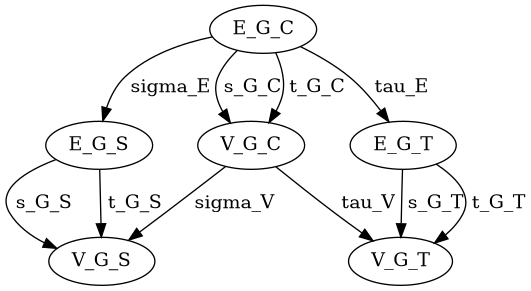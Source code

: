 @startuml
digraph Diagram {
  "E_G_S";
  "V_G_S";
  "E_G_C";
  "V_G_C";
  "E_G_T";
  "V_G_T";
  "E_G_C"->"E_G_S" [label=" sigma_E"];
  "V_G_C"->"V_G_S" [label=" sigma_V"];
  "E_G_C"->"E_G_T" [label=" tau_E"];
  "V_G_C"->"V_G_T" [label=" tau_V"];
  "E_G_S"->"V_G_S" [label=" s_G_S"];
  "E_G_S"->"V_G_S" [label=" t_G_S"];
  "E_G_C"->"V_G_C" [label=" s_G_C"];
  "E_G_C"->"V_G_C" [label=" t_G_C"];
  "E_G_T"->"V_G_T" [label=" s_G_T"];
  "E_G_T"->"V_G_T" [label=" t_G_T"];
}
@enduml
